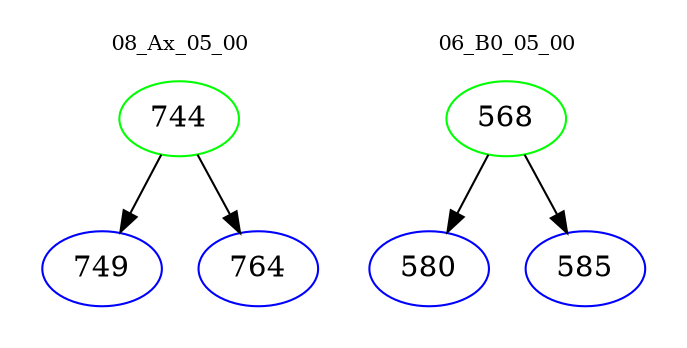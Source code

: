 digraph{
subgraph cluster_0 {
color = white
label = "08_Ax_05_00";
fontsize=10;
T0_744 [label="744", color="green"]
T0_744 -> T0_749 [color="black"]
T0_749 [label="749", color="blue"]
T0_744 -> T0_764 [color="black"]
T0_764 [label="764", color="blue"]
}
subgraph cluster_1 {
color = white
label = "06_B0_05_00";
fontsize=10;
T1_568 [label="568", color="green"]
T1_568 -> T1_580 [color="black"]
T1_580 [label="580", color="blue"]
T1_568 -> T1_585 [color="black"]
T1_585 [label="585", color="blue"]
}
}
